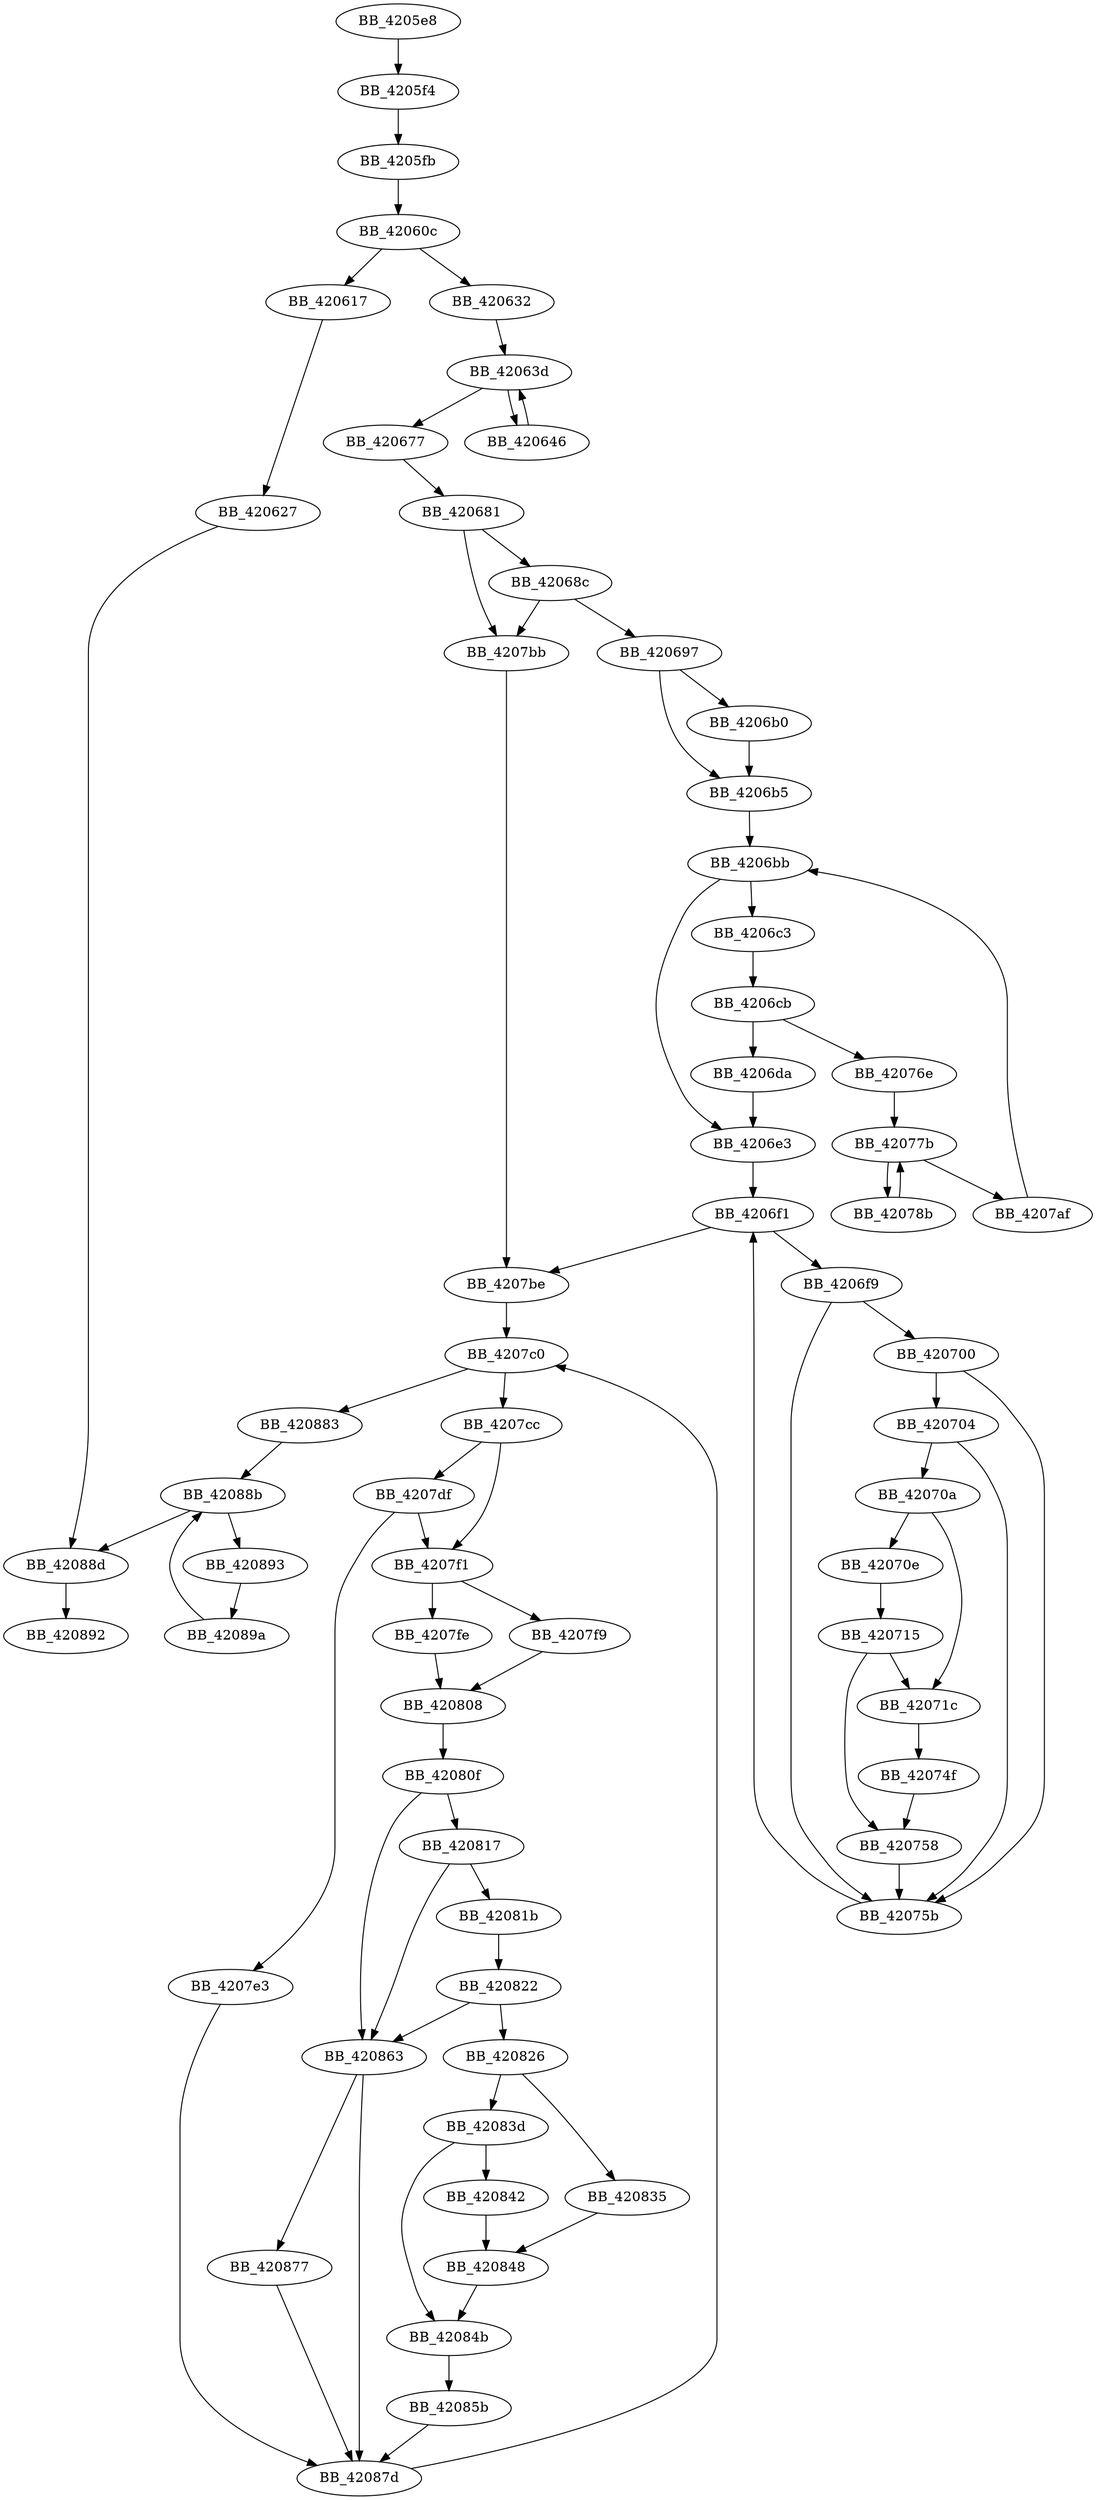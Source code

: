 DiGraph __ioinit{
BB_4205e8->BB_4205f4
BB_4205f4->BB_4205fb
BB_4205fb->BB_42060c
BB_42060c->BB_420617
BB_42060c->BB_420632
BB_420617->BB_420627
BB_420627->BB_42088d
BB_420632->BB_42063d
BB_42063d->BB_420646
BB_42063d->BB_420677
BB_420646->BB_42063d
BB_420677->BB_420681
BB_420681->BB_42068c
BB_420681->BB_4207bb
BB_42068c->BB_420697
BB_42068c->BB_4207bb
BB_420697->BB_4206b0
BB_420697->BB_4206b5
BB_4206b0->BB_4206b5
BB_4206b5->BB_4206bb
BB_4206bb->BB_4206c3
BB_4206bb->BB_4206e3
BB_4206c3->BB_4206cb
BB_4206cb->BB_4206da
BB_4206cb->BB_42076e
BB_4206da->BB_4206e3
BB_4206e3->BB_4206f1
BB_4206f1->BB_4206f9
BB_4206f1->BB_4207be
BB_4206f9->BB_420700
BB_4206f9->BB_42075b
BB_420700->BB_420704
BB_420700->BB_42075b
BB_420704->BB_42070a
BB_420704->BB_42075b
BB_42070a->BB_42070e
BB_42070a->BB_42071c
BB_42070e->BB_420715
BB_420715->BB_42071c
BB_420715->BB_420758
BB_42071c->BB_42074f
BB_42074f->BB_420758
BB_420758->BB_42075b
BB_42075b->BB_4206f1
BB_42076e->BB_42077b
BB_42077b->BB_42078b
BB_42077b->BB_4207af
BB_42078b->BB_42077b
BB_4207af->BB_4206bb
BB_4207bb->BB_4207be
BB_4207be->BB_4207c0
BB_4207c0->BB_4207cc
BB_4207c0->BB_420883
BB_4207cc->BB_4207df
BB_4207cc->BB_4207f1
BB_4207df->BB_4207e3
BB_4207df->BB_4207f1
BB_4207e3->BB_42087d
BB_4207f1->BB_4207f9
BB_4207f1->BB_4207fe
BB_4207f9->BB_420808
BB_4207fe->BB_420808
BB_420808->BB_42080f
BB_42080f->BB_420817
BB_42080f->BB_420863
BB_420817->BB_42081b
BB_420817->BB_420863
BB_42081b->BB_420822
BB_420822->BB_420826
BB_420822->BB_420863
BB_420826->BB_420835
BB_420826->BB_42083d
BB_420835->BB_420848
BB_42083d->BB_420842
BB_42083d->BB_42084b
BB_420842->BB_420848
BB_420848->BB_42084b
BB_42084b->BB_42085b
BB_42085b->BB_42087d
BB_420863->BB_420877
BB_420863->BB_42087d
BB_420877->BB_42087d
BB_42087d->BB_4207c0
BB_420883->BB_42088b
BB_42088b->BB_42088d
BB_42088b->BB_420893
BB_42088d->BB_420892
BB_420893->BB_42089a
BB_42089a->BB_42088b
}
